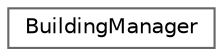 digraph "Graphical Class Hierarchy"
{
 // LATEX_PDF_SIZE
  bgcolor="transparent";
  edge [fontname=Helvetica,fontsize=10,labelfontname=Helvetica,labelfontsize=10];
  node [fontname=Helvetica,fontsize=10,shape=box,height=0.2,width=0.4];
  rankdir="LR";
  Node0 [id="Node000000",label="BuildingManager",height=0.2,width=0.4,color="grey40", fillcolor="white", style="filled",URL="$classBuildingManager.html",tooltip="Manages buildings and citizens."];
}
